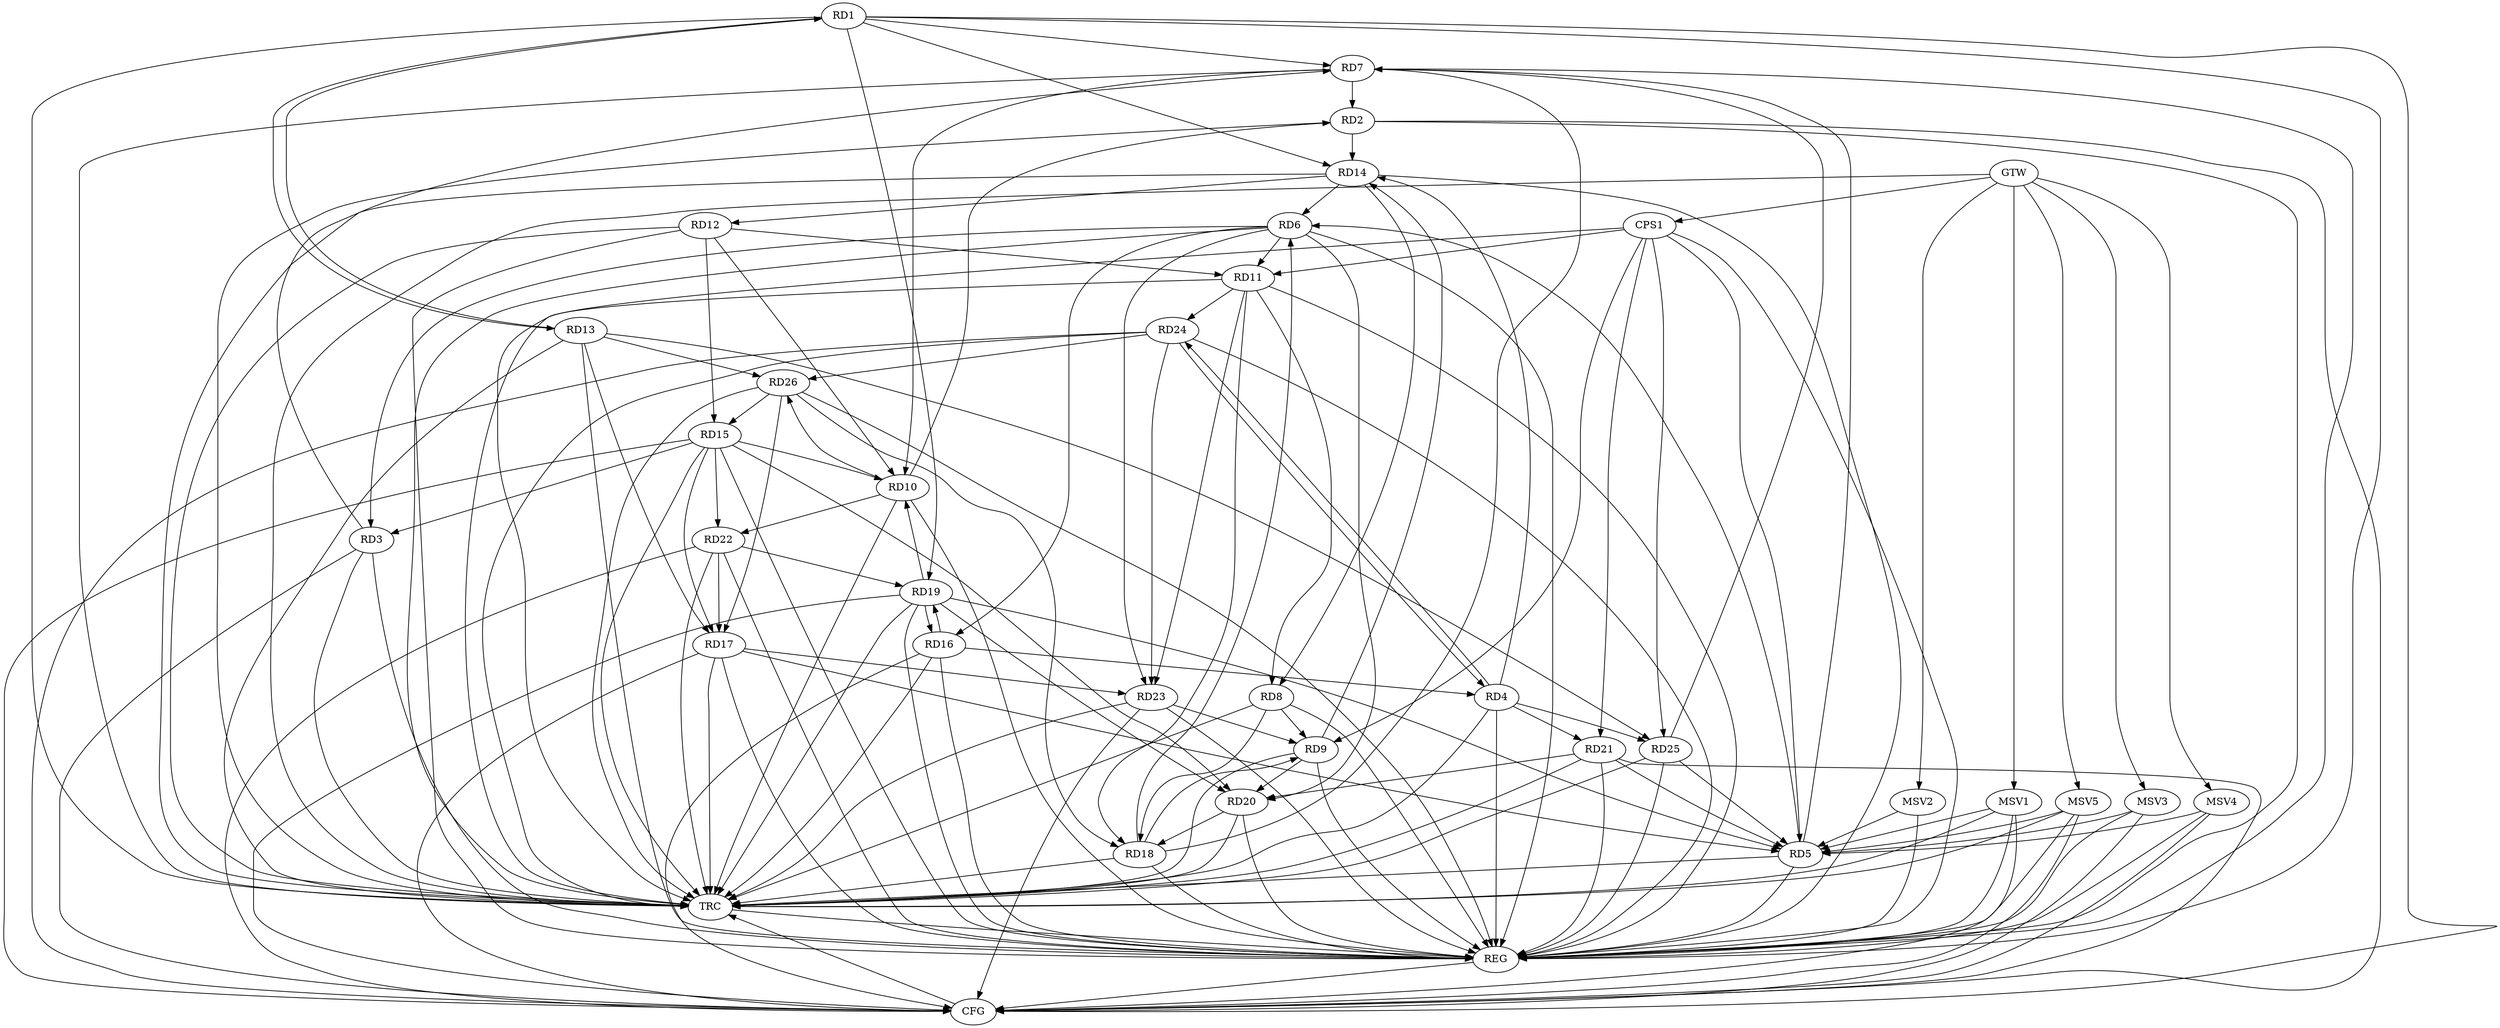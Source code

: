 strict digraph G {
  RD1 [ label="RD1" ];
  RD2 [ label="RD2" ];
  RD3 [ label="RD3" ];
  RD4 [ label="RD4" ];
  RD5 [ label="RD5" ];
  RD6 [ label="RD6" ];
  RD7 [ label="RD7" ];
  RD8 [ label="RD8" ];
  RD9 [ label="RD9" ];
  RD10 [ label="RD10" ];
  RD11 [ label="RD11" ];
  RD12 [ label="RD12" ];
  RD13 [ label="RD13" ];
  RD14 [ label="RD14" ];
  RD15 [ label="RD15" ];
  RD16 [ label="RD16" ];
  RD17 [ label="RD17" ];
  RD18 [ label="RD18" ];
  RD19 [ label="RD19" ];
  RD20 [ label="RD20" ];
  RD21 [ label="RD21" ];
  RD22 [ label="RD22" ];
  RD23 [ label="RD23" ];
  RD24 [ label="RD24" ];
  RD25 [ label="RD25" ];
  RD26 [ label="RD26" ];
  CPS1 [ label="CPS1" ];
  GTW [ label="GTW" ];
  REG [ label="REG" ];
  CFG [ label="CFG" ];
  TRC [ label="TRC" ];
  MSV1 [ label="MSV1" ];
  MSV2 [ label="MSV2" ];
  MSV3 [ label="MSV3" ];
  MSV4 [ label="MSV4" ];
  MSV5 [ label="MSV5" ];
  RD1 -> RD7;
  RD1 -> RD13;
  RD13 -> RD1;
  RD1 -> RD14;
  RD1 -> RD19;
  RD7 -> RD2;
  RD10 -> RD2;
  RD2 -> RD14;
  RD6 -> RD3;
  RD3 -> RD7;
  RD15 -> RD3;
  RD4 -> RD14;
  RD16 -> RD4;
  RD4 -> RD21;
  RD4 -> RD24;
  RD24 -> RD4;
  RD4 -> RD25;
  RD5 -> RD6;
  RD5 -> RD7;
  RD17 -> RD5;
  RD19 -> RD5;
  RD21 -> RD5;
  RD25 -> RD5;
  RD6 -> RD11;
  RD14 -> RD6;
  RD6 -> RD16;
  RD18 -> RD6;
  RD6 -> RD20;
  RD6 -> RD23;
  RD7 -> RD10;
  RD18 -> RD7;
  RD25 -> RD7;
  RD8 -> RD9;
  RD11 -> RD8;
  RD14 -> RD8;
  RD8 -> RD18;
  RD9 -> RD14;
  RD18 -> RD9;
  RD9 -> RD20;
  RD23 -> RD9;
  RD12 -> RD10;
  RD15 -> RD10;
  RD19 -> RD10;
  RD10 -> RD22;
  RD10 -> RD26;
  RD12 -> RD11;
  RD11 -> RD18;
  RD11 -> RD23;
  RD11 -> RD24;
  RD14 -> RD12;
  RD12 -> RD15;
  RD13 -> RD17;
  RD13 -> RD25;
  RD13 -> RD26;
  RD15 -> RD17;
  RD15 -> RD20;
  RD15 -> RD22;
  RD26 -> RD15;
  RD16 -> RD19;
  RD19 -> RD16;
  RD22 -> RD17;
  RD17 -> RD23;
  RD26 -> RD17;
  RD20 -> RD18;
  RD26 -> RD18;
  RD19 -> RD20;
  RD22 -> RD19;
  RD21 -> RD20;
  RD24 -> RD23;
  RD24 -> RD26;
  CPS1 -> RD21;
  CPS1 -> RD25;
  CPS1 -> RD5;
  CPS1 -> RD9;
  CPS1 -> RD11;
  GTW -> CPS1;
  RD1 -> REG;
  RD2 -> REG;
  RD3 -> REG;
  RD4 -> REG;
  RD5 -> REG;
  RD6 -> REG;
  RD7 -> REG;
  RD8 -> REG;
  RD9 -> REG;
  RD10 -> REG;
  RD11 -> REG;
  RD12 -> REG;
  RD13 -> REG;
  RD14 -> REG;
  RD15 -> REG;
  RD16 -> REG;
  RD17 -> REG;
  RD18 -> REG;
  RD19 -> REG;
  RD20 -> REG;
  RD21 -> REG;
  RD22 -> REG;
  RD23 -> REG;
  RD24 -> REG;
  RD25 -> REG;
  RD26 -> REG;
  CPS1 -> REG;
  RD3 -> CFG;
  RD15 -> CFG;
  RD24 -> CFG;
  RD1 -> CFG;
  RD19 -> CFG;
  RD22 -> CFG;
  RD2 -> CFG;
  RD23 -> CFG;
  RD17 -> CFG;
  RD16 -> CFG;
  RD21 -> CFG;
  REG -> CFG;
  RD1 -> TRC;
  RD2 -> TRC;
  RD3 -> TRC;
  RD4 -> TRC;
  RD5 -> TRC;
  RD6 -> TRC;
  RD7 -> TRC;
  RD8 -> TRC;
  RD9 -> TRC;
  RD10 -> TRC;
  RD11 -> TRC;
  RD12 -> TRC;
  RD13 -> TRC;
  RD14 -> TRC;
  RD15 -> TRC;
  RD16 -> TRC;
  RD17 -> TRC;
  RD18 -> TRC;
  RD19 -> TRC;
  RD20 -> TRC;
  RD21 -> TRC;
  RD22 -> TRC;
  RD23 -> TRC;
  RD24 -> TRC;
  RD25 -> TRC;
  RD26 -> TRC;
  CPS1 -> TRC;
  GTW -> TRC;
  CFG -> TRC;
  TRC -> REG;
  MSV1 -> RD5;
  GTW -> MSV1;
  MSV1 -> REG;
  MSV1 -> TRC;
  MSV1 -> CFG;
  MSV2 -> RD5;
  GTW -> MSV2;
  MSV2 -> REG;
  MSV3 -> RD5;
  GTW -> MSV3;
  MSV3 -> REG;
  MSV3 -> CFG;
  MSV4 -> RD5;
  MSV5 -> RD5;
  GTW -> MSV4;
  MSV4 -> REG;
  MSV4 -> CFG;
  GTW -> MSV5;
  MSV5 -> REG;
  MSV5 -> TRC;
  MSV5 -> CFG;
}
